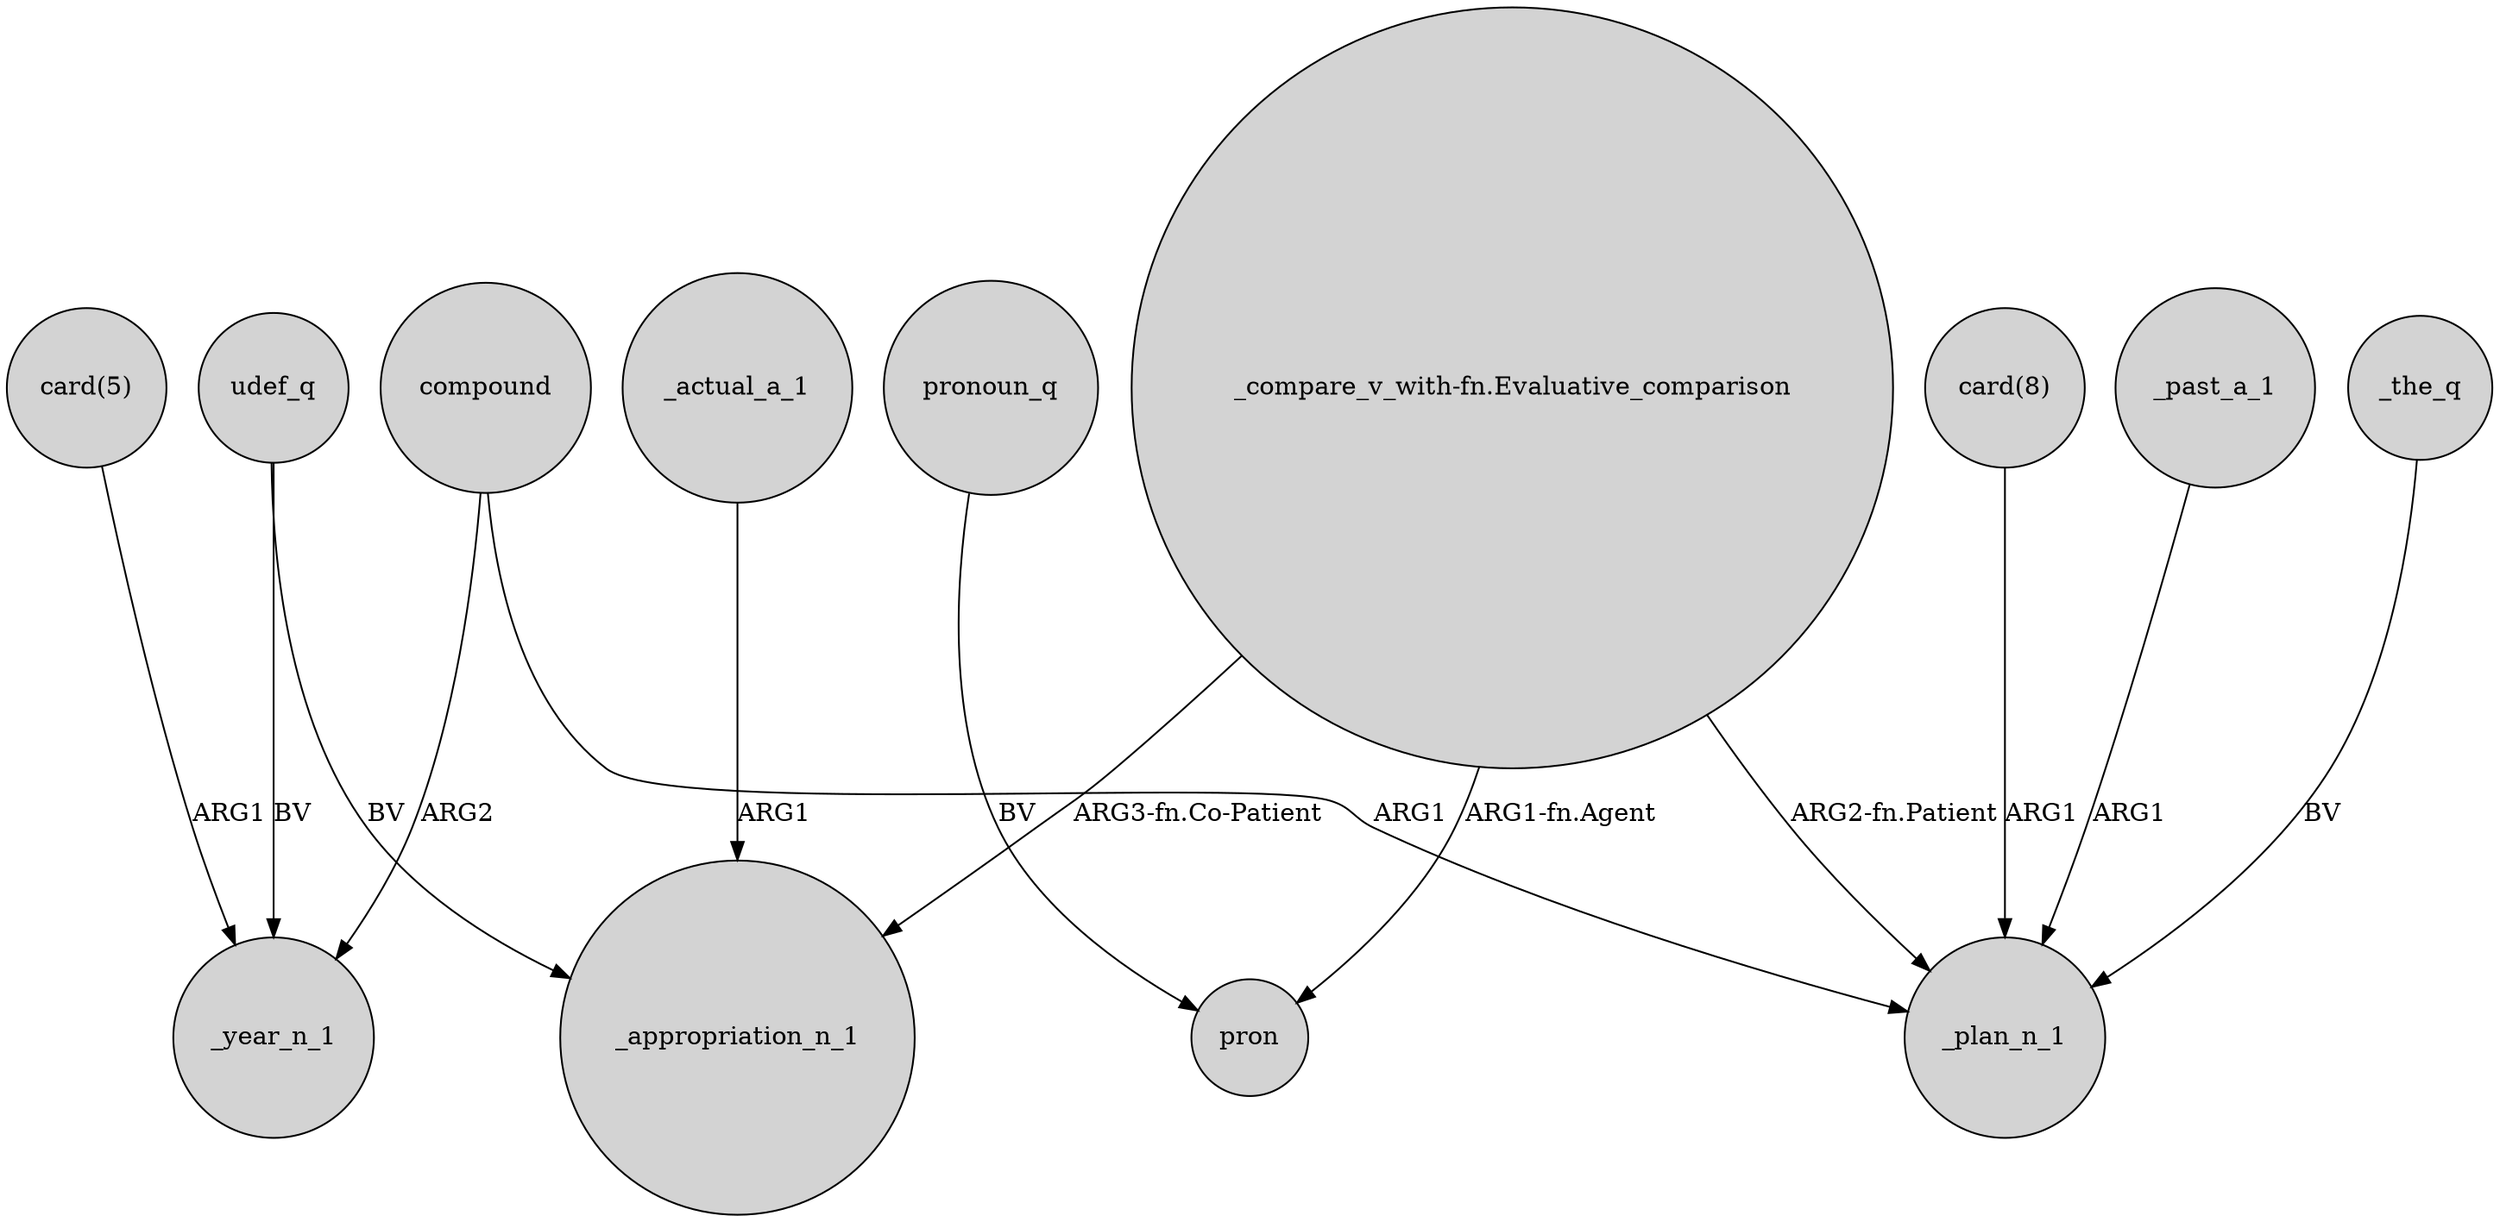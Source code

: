 digraph {
	node [shape=circle style=filled]
	udef_q -> _year_n_1 [label=BV]
	compound -> _plan_n_1 [label=ARG1]
	udef_q -> _appropriation_n_1 [label=BV]
	"_compare_v_with-fn.Evaluative_comparison" -> _plan_n_1 [label="ARG2-fn.Patient"]
	"card(8)" -> _plan_n_1 [label=ARG1]
	"_compare_v_with-fn.Evaluative_comparison" -> pron [label="ARG1-fn.Agent"]
	"_compare_v_with-fn.Evaluative_comparison" -> _appropriation_n_1 [label="ARG3-fn.Co-Patient"]
	"card(5)" -> _year_n_1 [label=ARG1]
	_actual_a_1 -> _appropriation_n_1 [label=ARG1]
	_past_a_1 -> _plan_n_1 [label=ARG1]
	compound -> _year_n_1 [label=ARG2]
	_the_q -> _plan_n_1 [label=BV]
	pronoun_q -> pron [label=BV]
}
